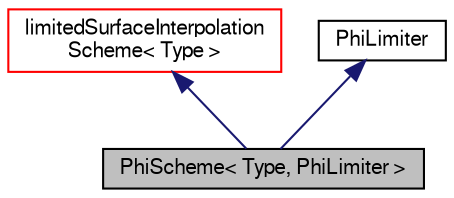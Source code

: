 digraph "PhiScheme&lt; Type, PhiLimiter &gt;"
{
  bgcolor="transparent";
  edge [fontname="FreeSans",fontsize="10",labelfontname="FreeSans",labelfontsize="10"];
  node [fontname="FreeSans",fontsize="10",shape=record];
  Node5 [label="PhiScheme\< Type, PhiLimiter \>",height=0.2,width=0.4,color="black", fillcolor="grey75", style="filled", fontcolor="black"];
  Node6 -> Node5 [dir="back",color="midnightblue",fontsize="10",style="solid",fontname="FreeSans"];
  Node6 [label="limitedSurfaceInterpolation\lScheme\< Type \>",height=0.2,width=0.4,color="red",URL="$a23038.html",tooltip="Abstract base class for limited surface interpolation schemes. "];
  Node24 -> Node5 [dir="back",color="midnightblue",fontsize="10",style="solid",fontname="FreeSans"];
  Node24 [label="PhiLimiter",height=0.2,width=0.4,color="black",URL="$a23058.html",tooltip="Class with limiter function which returns the limiter for the Phi differencing scheme. "];
}
